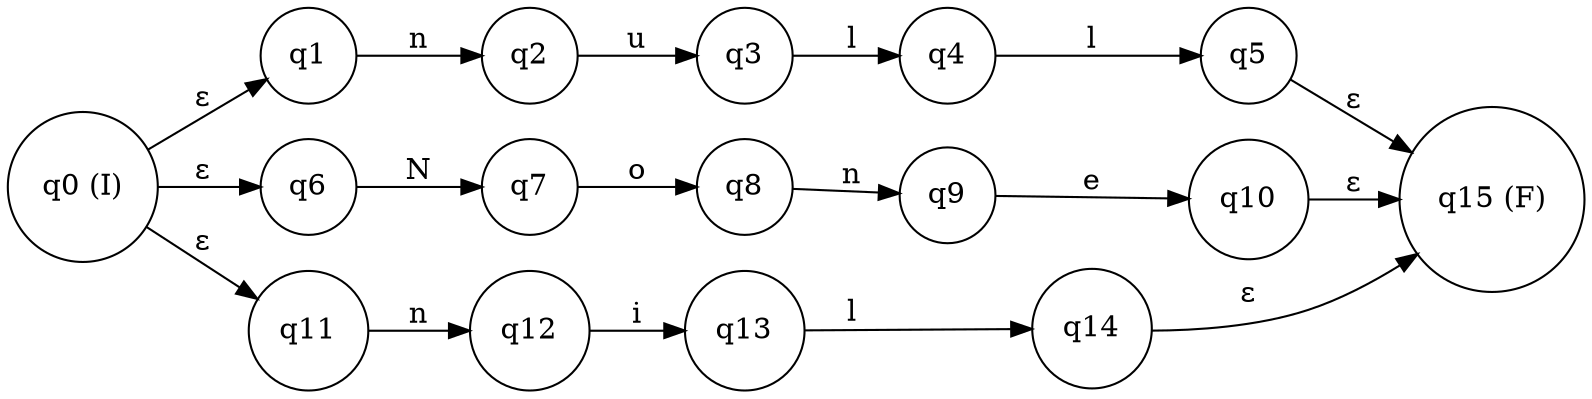 digraph finite_state_machine {
rankdir=LR;
node [shape = circle];
q0 [label="q0 (I)"];
q1 [label="q1"];
q2 [label="q2"];
q3 [label="q3"];
q4 [label="q4"];
q5 [label="q5"];
q6 [label="q6"];
q7 [label="q7"];
q8 [label="q8"];
q9 [label="q9"];
q10 [label="q10"];
q11 [label="q11"];
q12 [label="q12"];
q13 [label="q13"];
q14 [label="q14"];
q15 [label="q15 (F)"];
q0 -> q1 [label="ε"];
q1 -> q2 [label="n"];
q2 -> q3 [label="u"];
q3 -> q4 [label="l"];
q4 -> q5 [label="l"];
q0 -> q6 [label="ε"];
q6 -> q7 [label="N"];
q7 -> q8 [label="o"];
q8 -> q9 [label="n"];
q9 -> q10 [label="e"];
q0 -> q11 [label="ε"];
q11 -> q12 [label="n"];
q12 -> q13 [label="i"];
q13 -> q14 [label="l"];
q5 -> q15 [label="ε"];
q10 -> q15 [label="ε"];
q14 -> q15 [label="ε"];
}